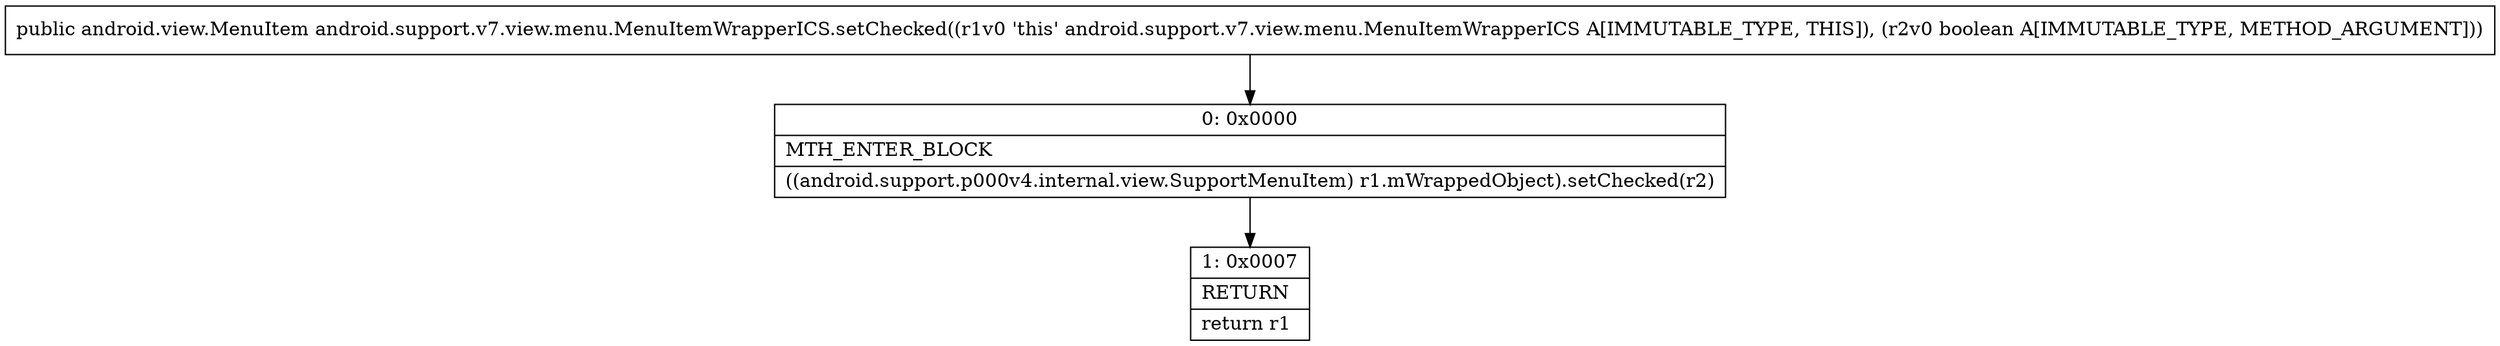 digraph "CFG forandroid.support.v7.view.menu.MenuItemWrapperICS.setChecked(Z)Landroid\/view\/MenuItem;" {
Node_0 [shape=record,label="{0\:\ 0x0000|MTH_ENTER_BLOCK\l|((android.support.p000v4.internal.view.SupportMenuItem) r1.mWrappedObject).setChecked(r2)\l}"];
Node_1 [shape=record,label="{1\:\ 0x0007|RETURN\l|return r1\l}"];
MethodNode[shape=record,label="{public android.view.MenuItem android.support.v7.view.menu.MenuItemWrapperICS.setChecked((r1v0 'this' android.support.v7.view.menu.MenuItemWrapperICS A[IMMUTABLE_TYPE, THIS]), (r2v0 boolean A[IMMUTABLE_TYPE, METHOD_ARGUMENT])) }"];
MethodNode -> Node_0;
Node_0 -> Node_1;
}

